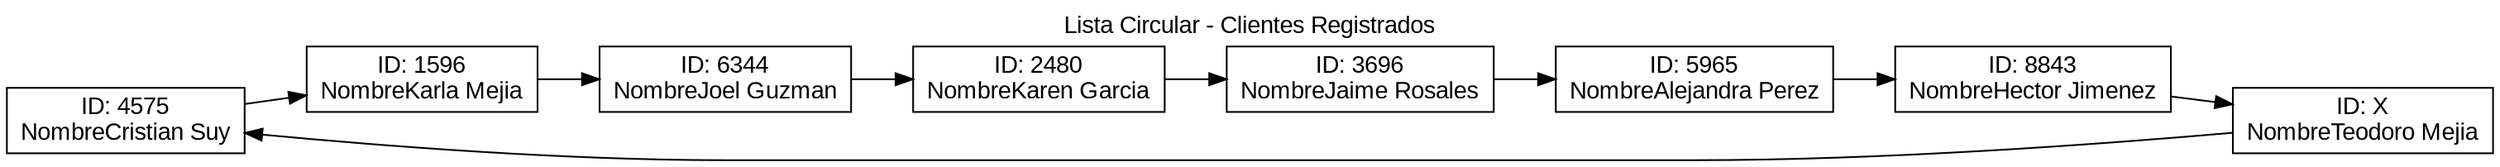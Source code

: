 digraph G {
fontname="Arial"label="Lista Circular - Clientes Registrados"
labelloc = t
rankdir=LR;
node[shape="box" fontname="Arial"];
nodo_0 [label="ID: 4575\nNombreCristian Suy"];
nodo_1 [label="ID: 1596\nNombreKarla Mejia"];
nodo_2 [label="ID: 6344\nNombreJoel Guzman"];
nodo_3 [label="ID: 2480\nNombreKaren Garcia"];
nodo_4 [label="ID: 3696\nNombreJaime Rosales"];
nodo_5 [label="ID: 5965\nNombreAlejandra Perez"];
nodo_6 [label="ID: 8843\nNombreHector Jimenez"];
nodo_7 [label="ID: X\nNombreTeodoro Mejia"];
nodo_0 -> nodo_1 -> nodo_2 -> nodo_3 -> nodo_4 -> nodo_5 -> nodo_6 -> nodo_7 -> nodo_0;
}